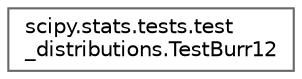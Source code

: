 digraph "Graphical Class Hierarchy"
{
 // LATEX_PDF_SIZE
  bgcolor="transparent";
  edge [fontname=Helvetica,fontsize=10,labelfontname=Helvetica,labelfontsize=10];
  node [fontname=Helvetica,fontsize=10,shape=box,height=0.2,width=0.4];
  rankdir="LR";
  Node0 [id="Node000000",label="scipy.stats.tests.test\l_distributions.TestBurr12",height=0.2,width=0.4,color="grey40", fillcolor="white", style="filled",URL="$d9/d6e/classscipy_1_1stats_1_1tests_1_1test__distributions_1_1TestBurr12.html",tooltip=" "];
}
